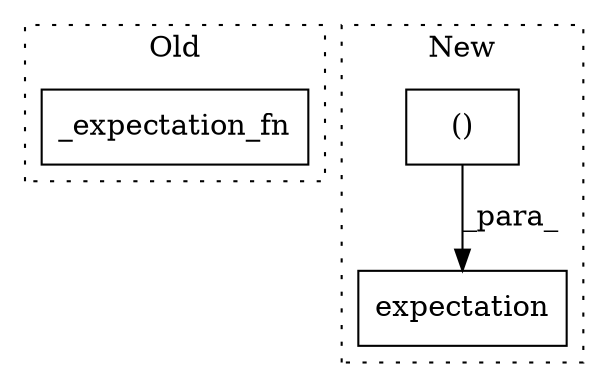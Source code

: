 digraph G {
subgraph cluster0 {
1 [label="_expectation_fn" a="32" s="19034,19051" l="16,1" shape="box"];
label = "Old";
style="dotted";
}
subgraph cluster1 {
2 [label="expectation" a="32" s="26664,26701" l="12,2" shape="box"];
3 [label="()" a="106" s="26683" l="18" shape="box"];
label = "New";
style="dotted";
}
3 -> 2 [label="_para_"];
}